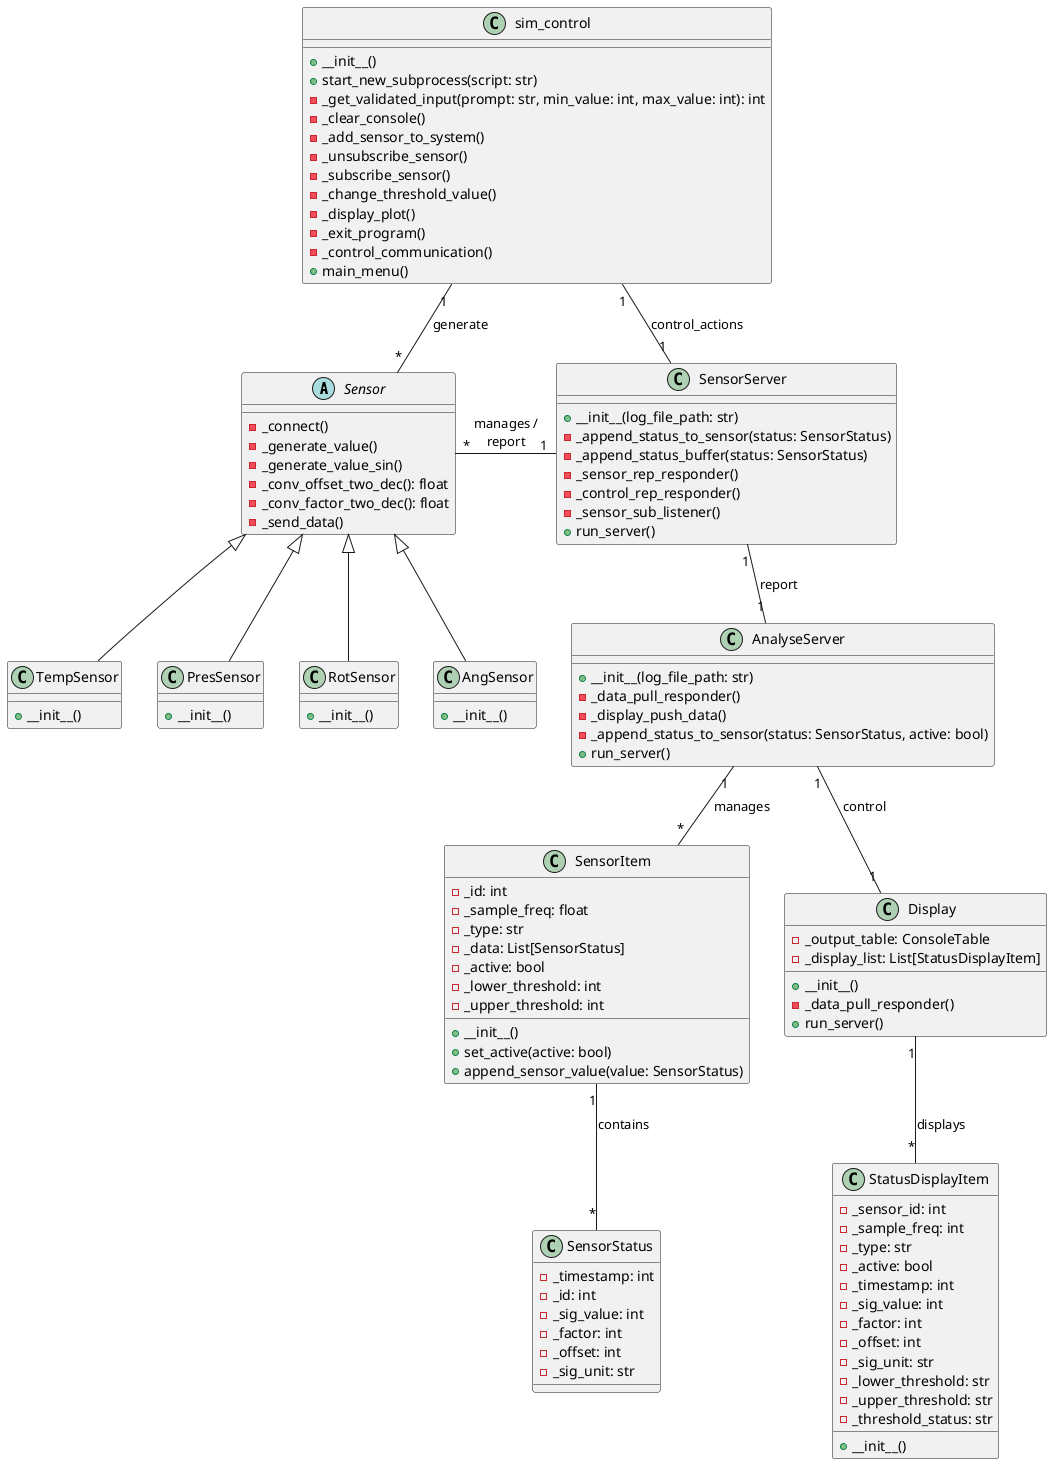 @startuml

' Abstract class Sensor
abstract class Sensor {
  -_connect()
  -_generate_value()
  -_generate_value_sin()
  -_conv_offset_two_dec(): float
  -_conv_factor_two_dec(): float
  -_send_data()
}

' Concrete Sensor classes
class TempSensor {
  +__init__()
}

class PresSensor {
  +__init__()
}

class RotSensor {
  +__init__()
}

class AngSensor {
  +__init__()
}

' SensorServer class
class SensorServer {
  +__init__(log_file_path: str)
  -_append_status_to_sensor(status: SensorStatus)
  -_append_status_buffer(status: SensorStatus)
  -_sensor_rep_responder()
  -_control_rep_responder()
  -_sensor_sub_listener()
  +run_server()
}

' sim_control class
class sim_control {
  +__init__()
  +start_new_subprocess(script: str)
  -_get_validated_input(prompt: str, min_value: int, max_value: int): int
  -_clear_console()
  -_add_sensor_to_system()
  -_unsubscribe_sensor()
  -_subscribe_sensor()
  -_change_threshold_value()
  -_display_plot()
  -_exit_program()
  -_control_communication()
  +main_menu()
}

' SensorStatus class
class SensorStatus {
  -_timestamp: int
  -_id: int
  -_sig_value: int
  -_factor: int
  -_offset: int
  -_sig_unit: str
}

' SensorItem class
class SensorItem {
  -_id: int
  -_sample_freq: float
  -_type: str
  -_data: List[SensorStatus]
  -_active: bool
  -_lower_threshold: int
  -_upper_threshold: int
  +__init__()
  +set_active(active: bool)
  +append_sensor_value(value: SensorStatus)
}

' StatusDisplayItem class
class StatusDisplayItem {
  -_sensor_id: int
  -_sample_freq: int
  -_type: str
  -_active: bool
  -_timestamp: int
  -_sig_value: int
  -_factor: int
  -_offset: int
  -_sig_unit: str
  -_lower_threshold: str
  -_upper_threshold: str
  -_threshold_status: str
  +__init__()
}

' Display class
class Display {
  -_output_table: ConsoleTable
  -_display_list: List[StatusDisplayItem]
  +__init__()
  -_data_pull_responder()
  +run_server()
}

' AnalyseServer class
class AnalyseServer {
  +__init__(log_file_path: str)
  -_data_pull_responder()
  -_display_push_data()
  -_append_status_to_sensor(status: SensorStatus, active: bool)
  +run_server()
}

' Relationships
Sensor <|-- TempSensor
Sensor <|-- PresSensor
Sensor <|-- RotSensor
Sensor <|-- AngSensor

SensorServer "1" -left- "*" Sensor : manages /\nreport
SensorServer "1" -- "1" AnalyseServer : report
AnalyseServer "1" -- "1" Display: control
sim_control "1" -- "*" Sensor : generate
sim_control "1" -- "1" SensorServer : control_actions
SensorItem "1" -- "*" SensorStatus : contains
AnalyseServer "1" -- "*" SensorItem : manages
Display "1" -- "*" StatusDisplayItem : displays

@enduml
